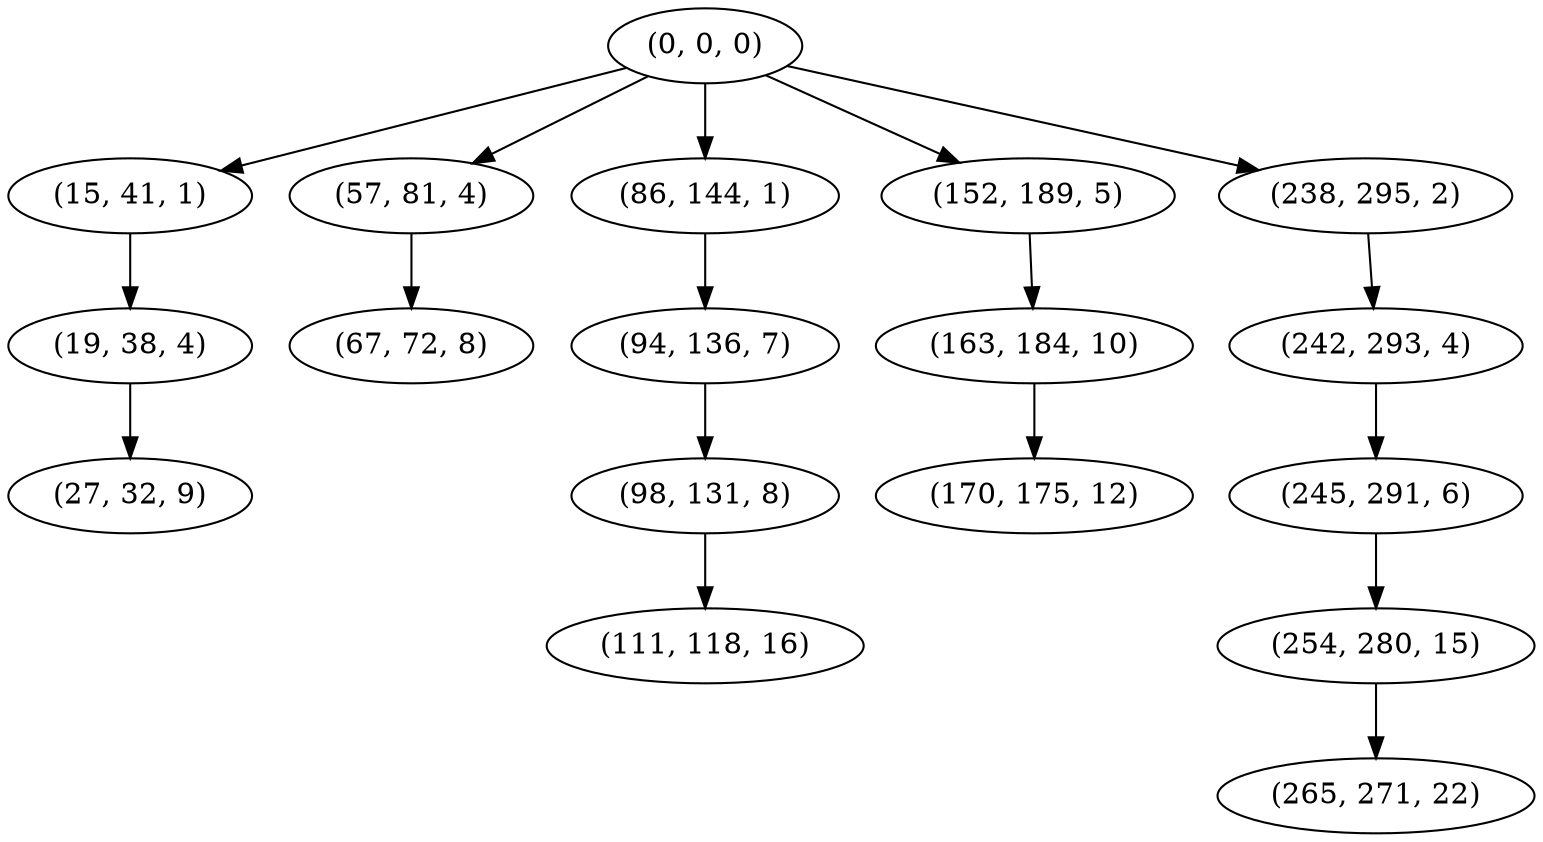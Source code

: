 digraph tree {
    "(0, 0, 0)";
    "(15, 41, 1)";
    "(19, 38, 4)";
    "(27, 32, 9)";
    "(57, 81, 4)";
    "(67, 72, 8)";
    "(86, 144, 1)";
    "(94, 136, 7)";
    "(98, 131, 8)";
    "(111, 118, 16)";
    "(152, 189, 5)";
    "(163, 184, 10)";
    "(170, 175, 12)";
    "(238, 295, 2)";
    "(242, 293, 4)";
    "(245, 291, 6)";
    "(254, 280, 15)";
    "(265, 271, 22)";
    "(0, 0, 0)" -> "(15, 41, 1)";
    "(0, 0, 0)" -> "(57, 81, 4)";
    "(0, 0, 0)" -> "(86, 144, 1)";
    "(0, 0, 0)" -> "(152, 189, 5)";
    "(0, 0, 0)" -> "(238, 295, 2)";
    "(15, 41, 1)" -> "(19, 38, 4)";
    "(19, 38, 4)" -> "(27, 32, 9)";
    "(57, 81, 4)" -> "(67, 72, 8)";
    "(86, 144, 1)" -> "(94, 136, 7)";
    "(94, 136, 7)" -> "(98, 131, 8)";
    "(98, 131, 8)" -> "(111, 118, 16)";
    "(152, 189, 5)" -> "(163, 184, 10)";
    "(163, 184, 10)" -> "(170, 175, 12)";
    "(238, 295, 2)" -> "(242, 293, 4)";
    "(242, 293, 4)" -> "(245, 291, 6)";
    "(245, 291, 6)" -> "(254, 280, 15)";
    "(254, 280, 15)" -> "(265, 271, 22)";
}
